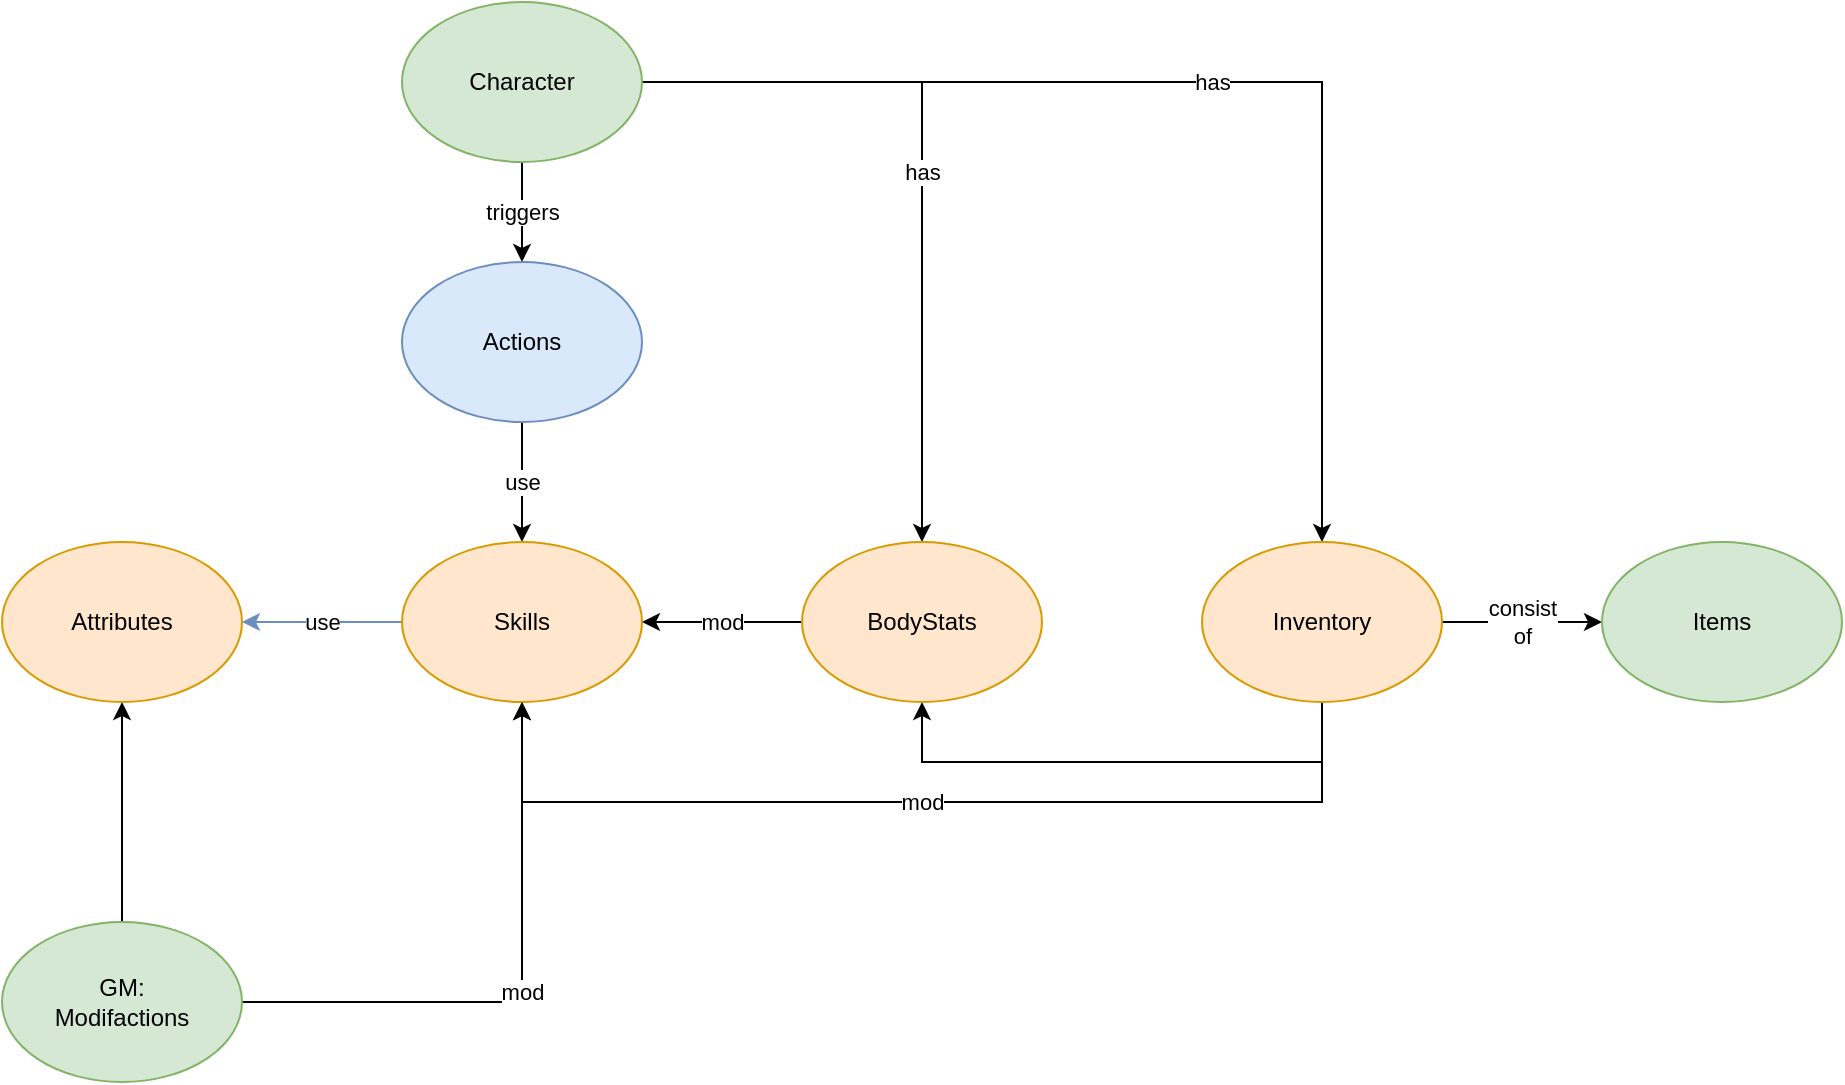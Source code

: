 <mxfile version="12.6.5" type="device" pages="6"><diagram name="Influences" id="42789a77-a242-8287-6e28-9cd8cfd52e62"><mxGraphModel dx="2186" dy="966" grid="1" gridSize="10" guides="1" tooltips="1" connect="1" arrows="1" fold="1" page="1" pageScale="1" pageWidth="1100" pageHeight="850" background="#ffffff" math="0" shadow="0"><root><mxCell id="0"/><mxCell id="1" parent="0"/><mxCell id="RaMI-bh-7gVlTRKWch1a-24" value="triggers" style="edgeStyle=orthogonalEdgeStyle;rounded=0;orthogonalLoop=1;jettySize=auto;html=1;" parent="1" source="RaMI-bh-7gVlTRKWch1a-2" target="RaMI-bh-7gVlTRKWch1a-23" edge="1"><mxGeometry relative="1" as="geometry"/></mxCell><mxCell id="RaMI-bh-7gVlTRKWch1a-29" value="has" style="edgeStyle=orthogonalEdgeStyle;rounded=0;orthogonalLoop=1;jettySize=auto;html=1;" parent="1" source="RaMI-bh-7gVlTRKWch1a-2" target="RaMI-bh-7gVlTRKWch1a-28" edge="1"><mxGeometry relative="1" as="geometry"/></mxCell><mxCell id="RaMI-bh-7gVlTRKWch1a-32" value="has" style="edgeStyle=orthogonalEdgeStyle;rounded=0;orthogonalLoop=1;jettySize=auto;html=1;" parent="1" source="RaMI-bh-7gVlTRKWch1a-2" target="RaMI-bh-7gVlTRKWch1a-31" edge="1"><mxGeometry relative="1" as="geometry"/></mxCell><mxCell id="RaMI-bh-7gVlTRKWch1a-2" value="Character" style="ellipse;whiteSpace=wrap;html=1;fillColor=#d5e8d4;strokeColor=#82b366;" parent="1" vertex="1"><mxGeometry x="120" y="130" width="120" height="80" as="geometry"/></mxCell><mxCell id="RaMI-bh-7gVlTRKWch1a-43" value="mod" style="edgeStyle=orthogonalEdgeStyle;rounded=0;orthogonalLoop=1;jettySize=auto;html=1;exitX=0.5;exitY=1;exitDx=0;exitDy=0;entryX=0.5;entryY=1;entryDx=0;entryDy=0;" parent="1" source="RaMI-bh-7gVlTRKWch1a-31" target="RaMI-bh-7gVlTRKWch1a-9" edge="1"><mxGeometry relative="1" as="geometry"><Array as="points"><mxPoint x="580" y="530"/><mxPoint x="180" y="530"/></Array></mxGeometry></mxCell><mxCell id="RaMI-bh-7gVlTRKWch1a-44" value="consist&lt;br&gt;of" style="edgeStyle=orthogonalEdgeStyle;rounded=0;orthogonalLoop=1;jettySize=auto;html=1;exitX=1;exitY=0.5;exitDx=0;exitDy=0;" parent="1" source="RaMI-bh-7gVlTRKWch1a-31" target="RaMI-bh-7gVlTRKWch1a-36" edge="1"><mxGeometry relative="1" as="geometry"/></mxCell><mxCell id="Ds-30ijF_KUvCAh52dLW-1" style="edgeStyle=orthogonalEdgeStyle;rounded=0;orthogonalLoop=1;jettySize=auto;html=1;exitX=0.5;exitY=1;exitDx=0;exitDy=0;entryX=0.5;entryY=1;entryDx=0;entryDy=0;" parent="1" source="RaMI-bh-7gVlTRKWch1a-31" target="RaMI-bh-7gVlTRKWch1a-28" edge="1"><mxGeometry relative="1" as="geometry"><Array as="points"><mxPoint x="580" y="510"/><mxPoint x="380" y="510"/></Array></mxGeometry></mxCell><mxCell id="RaMI-bh-7gVlTRKWch1a-31" value="Inventory" style="ellipse;whiteSpace=wrap;html=1;fillColor=#ffe6cc;strokeColor=#d79b00;" parent="1" vertex="1"><mxGeometry x="520" y="400" width="120" height="80" as="geometry"/></mxCell><mxCell id="RaMI-bh-7gVlTRKWch1a-36" value="Items" style="ellipse;whiteSpace=wrap;html=1;fillColor=#d5e8d4;strokeColor=#82b366;" parent="1" vertex="1"><mxGeometry x="720" y="400" width="120" height="80" as="geometry"/></mxCell><mxCell id="RaMI-bh-7gVlTRKWch1a-30" value="mod" style="edgeStyle=orthogonalEdgeStyle;rounded=0;orthogonalLoop=1;jettySize=auto;html=1;" parent="1" source="RaMI-bh-7gVlTRKWch1a-28" target="RaMI-bh-7gVlTRKWch1a-9" edge="1"><mxGeometry relative="1" as="geometry"/></mxCell><mxCell id="RaMI-bh-7gVlTRKWch1a-28" value="BodyStats" style="ellipse;whiteSpace=wrap;html=1;fillColor=#ffe6cc;strokeColor=#d79b00;" parent="1" vertex="1"><mxGeometry x="320" y="400" width="120" height="80" as="geometry"/></mxCell><mxCell id="RaMI-bh-7gVlTRKWch1a-25" value="use" style="edgeStyle=orthogonalEdgeStyle;rounded=0;orthogonalLoop=1;jettySize=auto;html=1;" parent="1" source="RaMI-bh-7gVlTRKWch1a-23" target="RaMI-bh-7gVlTRKWch1a-9" edge="1"><mxGeometry relative="1" as="geometry"/></mxCell><mxCell id="RaMI-bh-7gVlTRKWch1a-23" value="Actions" style="ellipse;whiteSpace=wrap;html=1;fillColor=#dae8fc;strokeColor=#6c8ebf;" parent="1" vertex="1"><mxGeometry x="120" y="260" width="120" height="80" as="geometry"/></mxCell><mxCell id="RaMI-bh-7gVlTRKWch1a-11" value="use" style="edgeStyle=orthogonalEdgeStyle;rounded=0;orthogonalLoop=1;jettySize=auto;html=1;fillColor=#dae8fc;strokeColor=#6c8ebf;" parent="1" source="RaMI-bh-7gVlTRKWch1a-9" target="RaMI-bh-7gVlTRKWch1a-7" edge="1"><mxGeometry relative="1" as="geometry"/></mxCell><mxCell id="RaMI-bh-7gVlTRKWch1a-9" value="Skills" style="ellipse;whiteSpace=wrap;html=1;fillColor=#ffe6cc;strokeColor=#d79b00;" parent="1" vertex="1"><mxGeometry x="120" y="400" width="120" height="80" as="geometry"/></mxCell><mxCell id="RaMI-bh-7gVlTRKWch1a-27" value="mod" style="edgeStyle=orthogonalEdgeStyle;rounded=0;orthogonalLoop=1;jettySize=auto;html=1;" parent="1" source="RaMI-bh-7gVlTRKWch1a-19" target="RaMI-bh-7gVlTRKWch1a-9" edge="1"><mxGeometry relative="1" as="geometry"><mxPoint x="180" y="480" as="targetPoint"/></mxGeometry></mxCell><mxCell id="RaMI-bh-7gVlTRKWch1a-48" style="edgeStyle=orthogonalEdgeStyle;rounded=0;orthogonalLoop=1;jettySize=auto;html=1;exitX=0.5;exitY=0;exitDx=0;exitDy=0;" parent="1" source="RaMI-bh-7gVlTRKWch1a-19" target="RaMI-bh-7gVlTRKWch1a-7" edge="1"><mxGeometry relative="1" as="geometry"/></mxCell><mxCell id="RaMI-bh-7gVlTRKWch1a-19" value="GM:&lt;br&gt;Modifactions" style="ellipse;whiteSpace=wrap;html=1;fillColor=#d5e8d4;strokeColor=#82b366;" parent="1" vertex="1"><mxGeometry x="-80" y="590" width="120" height="80" as="geometry"/></mxCell><mxCell id="RaMI-bh-7gVlTRKWch1a-7" value="Attributes" style="ellipse;whiteSpace=wrap;html=1;fillColor=#ffe6cc;strokeColor=#d79b00;" parent="1" vertex="1"><mxGeometry x="-80" y="400" width="120" height="80" as="geometry"/></mxCell></root></mxGraphModel></diagram><diagram id="h_i5ZTfR2q7Eb0azZhEM" name="Influences"><mxGraphModel dx="2062" dy="1182" grid="1" gridSize="10" guides="1" tooltips="1" connect="1" arrows="1" fold="1" page="1" pageScale="1" pageWidth="850" pageHeight="1100" math="0" shadow="0"><root><mxCell id="J-D9tDAkOrHIU9qsTX7P-0"/><mxCell id="J-D9tDAkOrHIU9qsTX7P-1" parent="J-D9tDAkOrHIU9qsTX7P-0"/><mxCell id="J-D9tDAkOrHIU9qsTX7P-5" value="Stats" style="ellipse;whiteSpace=wrap;html=1;fillColor=#dae8fc;strokeColor=#6c8ebf;" parent="J-D9tDAkOrHIU9qsTX7P-1" vertex="1"><mxGeometry x="330" y="420" width="120" height="80" as="geometry"/></mxCell><mxCell id="J-D9tDAkOrHIU9qsTX7P-24" style="edgeStyle=orthogonalEdgeStyle;rounded=0;orthogonalLoop=1;jettySize=auto;html=1;exitX=0;exitY=0.5;exitDx=0;exitDy=0;" parent="J-D9tDAkOrHIU9qsTX7P-1" source="J-D9tDAkOrHIU9qsTX7P-22" target="J-D9tDAkOrHIU9qsTX7P-5" edge="1"><mxGeometry relative="1" as="geometry"/></mxCell><mxCell id="J-D9tDAkOrHIU9qsTX7P-22" value="Environment" style="ellipse;whiteSpace=wrap;html=1;fillColor=#d5e8d4;strokeColor=#82b366;" parent="J-D9tDAkOrHIU9qsTX7P-1" vertex="1"><mxGeometry x="530" y="420" width="120" height="80" as="geometry"/></mxCell><mxCell id="famYjRALqQIuoyUxhVC4-1" style="edgeStyle=orthogonalEdgeStyle;rounded=0;orthogonalLoop=1;jettySize=auto;html=1;exitX=0.5;exitY=1;exitDx=0;exitDy=0;" parent="J-D9tDAkOrHIU9qsTX7P-1" source="famYjRALqQIuoyUxhVC4-0" target="J-D9tDAkOrHIU9qsTX7P-5" edge="1"><mxGeometry relative="1" as="geometry"/></mxCell><mxCell id="famYjRALqQIuoyUxhVC4-0" value="BodyModifications&lt;br&gt;(phy/psy)" style="ellipse;whiteSpace=wrap;html=1;fillColor=#d5e8d4;strokeColor=#82b366;" parent="J-D9tDAkOrHIU9qsTX7P-1" vertex="1"><mxGeometry x="330" y="240" width="120" height="80" as="geometry"/></mxCell><mxCell id="famYjRALqQIuoyUxhVC4-3" style="edgeStyle=orthogonalEdgeStyle;rounded=0;orthogonalLoop=1;jettySize=auto;html=1;exitX=1;exitY=0.5;exitDx=0;exitDy=0;" parent="J-D9tDAkOrHIU9qsTX7P-1" source="famYjRALqQIuoyUxhVC4-2" target="J-D9tDAkOrHIU9qsTX7P-5" edge="1"><mxGeometry relative="1" as="geometry"/></mxCell><mxCell id="famYjRALqQIuoyUxhVC4-2" value="Support&lt;br&gt;Other player" style="ellipse;whiteSpace=wrap;html=1;fillColor=#d5e8d4;strokeColor=#82b366;" parent="J-D9tDAkOrHIU9qsTX7P-1" vertex="1"><mxGeometry x="130" y="420" width="120" height="80" as="geometry"/></mxCell><mxCell id="ysv3SJt6TLbwKzQ6o9ci-1" value="" style="edgeStyle=orthogonalEdgeStyle;rounded=0;orthogonalLoop=1;jettySize=auto;html=1;" parent="J-D9tDAkOrHIU9qsTX7P-1" source="famYjRALqQIuoyUxhVC4-4" target="J-D9tDAkOrHIU9qsTX7P-5" edge="1"><mxGeometry relative="1" as="geometry"><mxPoint x="390" y="520" as="targetPoint"/></mxGeometry></mxCell><mxCell id="famYjRALqQIuoyUxhVC4-4" value="Item&lt;br&gt;Modifications" style="ellipse;whiteSpace=wrap;html=1;fillColor=#d5e8d4;strokeColor=#82b366;" parent="J-D9tDAkOrHIU9qsTX7P-1" vertex="1"><mxGeometry x="330" y="600" width="120" height="80" as="geometry"/></mxCell></root></mxGraphModel></diagram><diagram id="zTHMrN8kYEJa1LmNwnxS" name="CharacterClass"><mxGraphModel dx="1086" dy="966" grid="1" gridSize="10" guides="1" tooltips="1" connect="1" arrows="1" fold="1" page="1" pageScale="1" pageWidth="850" pageHeight="1100" math="0" shadow="0"><root><mxCell id="1ym-WAz1CJAFcSxBv-4O-0"/><mxCell id="1ym-WAz1CJAFcSxBv-4O-1" parent="1ym-WAz1CJAFcSxBv-4O-0"/><mxCell id="1ym-WAz1CJAFcSxBv-4O-2" value="Charakter" style="rounded=0;whiteSpace=wrap;html=1;verticalAlign=top;" parent="1ym-WAz1CJAFcSxBv-4O-1" vertex="1"><mxGeometry x="100" y="230" width="530" height="490" as="geometry"/></mxCell><mxCell id="eT9r3idwzl3_F8hmrau1-2" style="edgeStyle=orthogonalEdgeStyle;rounded=0;orthogonalLoop=1;jettySize=auto;html=1;exitX=0.5;exitY=0;exitDx=0;exitDy=0;endArrow=none;endFill=0;" parent="1ym-WAz1CJAFcSxBv-4O-1" source="1ym-WAz1CJAFcSxBv-4O-3" target="1ym-WAz1CJAFcSxBv-4O-4" edge="1"><mxGeometry relative="1" as="geometry"/></mxCell><mxCell id="1ym-WAz1CJAFcSxBv-4O-3" value="Attribute" style="rounded=0;whiteSpace=wrap;html=1;" parent="1ym-WAz1CJAFcSxBv-4O-1" vertex="1"><mxGeometry x="305" y="600" width="120" height="60" as="geometry"/></mxCell><mxCell id="1ym-WAz1CJAFcSxBv-4O-4" value="Skills" style="rounded=0;whiteSpace=wrap;html=1;" parent="1ym-WAz1CJAFcSxBv-4O-1" vertex="1"><mxGeometry x="305" y="495" width="120" height="60" as="geometry"/></mxCell><mxCell id="1ym-WAz1CJAFcSxBv-4O-12" style="edgeStyle=orthogonalEdgeStyle;rounded=0;orthogonalLoop=1;jettySize=auto;html=1;exitX=0.5;exitY=1;exitDx=0;exitDy=0;endArrow=none;endFill=0;" parent="1ym-WAz1CJAFcSxBv-4O-1" source="1ym-WAz1CJAFcSxBv-4O-10" target="1ym-WAz1CJAFcSxBv-4O-4" edge="1"><mxGeometry relative="1" as="geometry"/></mxCell><mxCell id="1ym-WAz1CJAFcSxBv-4O-10" value="Body Stats" style="rounded=0;whiteSpace=wrap;html=1;" parent="1ym-WAz1CJAFcSxBv-4O-1" vertex="1"><mxGeometry x="305" y="395" width="120" height="60" as="geometry"/></mxCell><mxCell id="1ym-WAz1CJAFcSxBv-4O-16" style="edgeStyle=orthogonalEdgeStyle;rounded=0;orthogonalLoop=1;jettySize=auto;html=1;exitX=0;exitY=0.5;exitDx=0;exitDy=0;startArrow=none;startFill=0;endArrow=none;endFill=0;" parent="1ym-WAz1CJAFcSxBv-4O-1" source="1ym-WAz1CJAFcSxBv-4O-6" target="1ym-WAz1CJAFcSxBv-4O-4" edge="1"><mxGeometry relative="1" as="geometry"/></mxCell><mxCell id="1ym-WAz1CJAFcSxBv-4O-19" style="edgeStyle=orthogonalEdgeStyle;rounded=0;orthogonalLoop=1;jettySize=auto;html=1;exitX=0.5;exitY=1;exitDx=0;exitDy=0;startArrow=none;startFill=0;endArrow=none;endFill=0;" parent="1ym-WAz1CJAFcSxBv-4O-1" source="1ym-WAz1CJAFcSxBv-4O-6" target="1ym-WAz1CJAFcSxBv-4O-9" edge="1"><mxGeometry relative="1" as="geometry"/></mxCell><mxCell id="1ym-WAz1CJAFcSxBv-4O-20" style="edgeStyle=orthogonalEdgeStyle;rounded=0;orthogonalLoop=1;jettySize=auto;html=1;exitX=0.5;exitY=0;exitDx=0;exitDy=0;startArrow=none;startFill=0;endArrow=none;endFill=0;" parent="1ym-WAz1CJAFcSxBv-4O-1" source="1ym-WAz1CJAFcSxBv-4O-6" target="1ym-WAz1CJAFcSxBv-4O-7" edge="1"><mxGeometry relative="1" as="geometry"/></mxCell><mxCell id="1ym-WAz1CJAFcSxBv-4O-6" value="Equiped Items" style="rounded=0;whiteSpace=wrap;html=1;" parent="1ym-WAz1CJAFcSxBv-4O-1" vertex="1"><mxGeometry x="470" y="495" width="120" height="60" as="geometry"/></mxCell><mxCell id="1ym-WAz1CJAFcSxBv-4O-7" value="Spaceship Items" style="rounded=0;whiteSpace=wrap;html=1;" parent="1ym-WAz1CJAFcSxBv-4O-1" vertex="1"><mxGeometry x="470" y="395" width="120" height="60" as="geometry"/></mxCell><mxCell id="1ym-WAz1CJAFcSxBv-4O-9" value="Backpack Items" style="rounded=0;whiteSpace=wrap;html=1;" parent="1ym-WAz1CJAFcSxBv-4O-1" vertex="1"><mxGeometry x="470" y="600" width="120" height="60" as="geometry"/></mxCell><mxCell id="1ym-WAz1CJAFcSxBv-4O-17" value="Environment" style="rounded=0;whiteSpace=wrap;html=1;" parent="1ym-WAz1CJAFcSxBv-4O-1" vertex="1"><mxGeometry x="140" y="495" width="120" height="60" as="geometry"/></mxCell><mxCell id="3VgycxVwksdlQaE3gurs-0" style="edgeStyle=orthogonalEdgeStyle;rounded=0;orthogonalLoop=1;jettySize=auto;html=1;exitX=1;exitY=0.5;exitDx=0;exitDy=0;startArrow=none;startFill=0;endArrow=none;endFill=0;" parent="1ym-WAz1CJAFcSxBv-4O-1" edge="1"><mxGeometry relative="1" as="geometry"><mxPoint x="260" y="524.71" as="sourcePoint"/><mxPoint x="305" y="524.71" as="targetPoint"/></mxGeometry></mxCell></root></mxGraphModel></diagram><diagram id="uy53rlOK7CUOviI_r2i9" name="Page-5"><mxGraphModel dx="1086" dy="966" grid="1" gridSize="10" guides="1" tooltips="1" connect="1" arrows="1" fold="1" page="1" pageScale="1" pageWidth="850" pageHeight="1100" math="0" shadow="0"><root><mxCell id="npDKv7ljO5i7NUHjgIQc-0"/><mxCell id="npDKv7ljO5i7NUHjgIQc-1" parent="npDKv7ljO5i7NUHjgIQc-0"/><mxCell id="GV3pwR_fQG9bX6GHyojW-14" value="Attribute" style="rounded=0;whiteSpace=wrap;html=1;" parent="npDKv7ljO5i7NUHjgIQc-1" vertex="1"><mxGeometry x="480" y="620" width="120" height="60" as="geometry"/></mxCell><mxCell id="GV3pwR_fQG9bX6GHyojW-15" value="Skills" style="rounded=0;whiteSpace=wrap;html=1;" parent="npDKv7ljO5i7NUHjgIQc-1" vertex="1"><mxGeometry x="315" y="505" width="120" height="60" as="geometry"/></mxCell><mxCell id="GV3pwR_fQG9bX6GHyojW-17" value="Body Stats" style="rounded=0;whiteSpace=wrap;html=1;" parent="npDKv7ljO5i7NUHjgIQc-1" vertex="1"><mxGeometry x="480" y="400" width="120" height="60" as="geometry"/></mxCell><mxCell id="GV3pwR_fQG9bX6GHyojW-26" style="edgeStyle=orthogonalEdgeStyle;rounded=0;orthogonalLoop=1;jettySize=auto;html=1;exitX=0.5;exitY=1;exitDx=0;exitDy=0;" parent="npDKv7ljO5i7NUHjgIQc-1" source="GV3pwR_fQG9bX6GHyojW-21" target="GV3pwR_fQG9bX6GHyojW-14" edge="1"><mxGeometry relative="1" as="geometry"/></mxCell><mxCell id="GV3pwR_fQG9bX6GHyojW-27" style="edgeStyle=orthogonalEdgeStyle;rounded=0;orthogonalLoop=1;jettySize=auto;html=1;exitX=0;exitY=0.5;exitDx=0;exitDy=0;" parent="npDKv7ljO5i7NUHjgIQc-1" source="GV3pwR_fQG9bX6GHyojW-21" target="GV3pwR_fQG9bX6GHyojW-15" edge="1"><mxGeometry relative="1" as="geometry"/></mxCell><mxCell id="GV3pwR_fQG9bX6GHyojW-28" style="edgeStyle=orthogonalEdgeStyle;rounded=0;orthogonalLoop=1;jettySize=auto;html=1;exitX=0.5;exitY=0;exitDx=0;exitDy=0;" parent="npDKv7ljO5i7NUHjgIQc-1" source="GV3pwR_fQG9bX6GHyojW-21" target="GV3pwR_fQG9bX6GHyojW-17" edge="1"><mxGeometry relative="1" as="geometry"/></mxCell><mxCell id="GV3pwR_fQG9bX6GHyojW-30" value="" style="edgeStyle=orthogonalEdgeStyle;rounded=0;orthogonalLoop=1;jettySize=auto;html=1;" parent="npDKv7ljO5i7NUHjgIQc-1" source="GV3pwR_fQG9bX6GHyojW-21" target="GV3pwR_fQG9bX6GHyojW-29" edge="1"><mxGeometry relative="1" as="geometry"/></mxCell><mxCell id="GV3pwR_fQG9bX6GHyojW-21" value="itemFeature&lt;br&gt;" style="rounded=0;whiteSpace=wrap;html=1;" parent="npDKv7ljO5i7NUHjgIQc-1" vertex="1"><mxGeometry x="480" y="505" width="120" height="60" as="geometry"/></mxCell><mxCell id="GV3pwR_fQG9bX6GHyojW-29" value="item" style="rounded=0;whiteSpace=wrap;html=1;" parent="npDKv7ljO5i7NUHjgIQc-1" vertex="1"><mxGeometry x="650" y="505" width="120" height="60" as="geometry"/></mxCell></root></mxGraphModel></diagram><diagram id="qeUBfzmU7X0bOikz98zn" name="Rollings"><mxGraphModel dx="1718" dy="985" grid="1" gridSize="10" guides="1" tooltips="1" connect="1" arrows="1" fold="1" page="1" pageScale="1" pageWidth="850" pageHeight="1100" math="0" shadow="0"><root><mxCell id="XI8VHQDDc9OqplxHBCee-0"/><mxCell id="XI8VHQDDc9OqplxHBCee-1" parent="XI8VHQDDc9OqplxHBCee-0"/><mxCell id="nRuvq5rKkAFH5G6WL_VA-1" value="" style="edgeStyle=orthogonalEdgeStyle;rounded=0;orthogonalLoop=1;jettySize=auto;html=1;" parent="XI8VHQDDc9OqplxHBCee-1" source="XI8VHQDDc9OqplxHBCee-10" target="nRuvq5rKkAFH5G6WL_VA-0" edge="1"><mxGeometry relative="1" as="geometry"/></mxCell><mxCell id="XI8VHQDDc9OqplxHBCee-10" value="Skill-Test" style="rounded=0;whiteSpace=wrap;html=1;" parent="XI8VHQDDc9OqplxHBCee-1" vertex="1"><mxGeometry x="200" y="240" width="120" height="60" as="geometry"/></mxCell><mxCell id="nRuvq5rKkAFH5G6WL_VA-3" value="" style="edgeStyle=orthogonalEdgeStyle;rounded=0;orthogonalLoop=1;jettySize=auto;html=1;" parent="XI8VHQDDc9OqplxHBCee-1" source="nRuvq5rKkAFH5G6WL_VA-0" target="nRuvq5rKkAFH5G6WL_VA-2" edge="1"><mxGeometry relative="1" as="geometry"/></mxCell><mxCell id="nRuvq5rKkAFH5G6WL_VA-0" value="+ Skill&lt;br&gt;Dice Value" style="rounded=0;whiteSpace=wrap;html=1;" parent="XI8VHQDDc9OqplxHBCee-1" vertex="1"><mxGeometry x="400" y="240" width="120" height="60" as="geometry"/></mxCell><mxCell id="go4t0AraVDIUprA60_-n-1" value="" style="edgeStyle=orthogonalEdgeStyle;rounded=0;orthogonalLoop=1;jettySize=auto;html=1;" parent="XI8VHQDDc9OqplxHBCee-1" source="nRuvq5rKkAFH5G6WL_VA-2" target="go4t0AraVDIUprA60_-n-0" edge="1"><mxGeometry relative="1" as="geometry"/></mxCell><mxCell id="nRuvq5rKkAFH5G6WL_VA-2" value="+ Attribute&lt;br&gt;(Base)&amp;nbsp;Dice Value" style="rounded=0;whiteSpace=wrap;html=1;" parent="XI8VHQDDc9OqplxHBCee-1" vertex="1"><mxGeometry x="600" y="240" width="120" height="60" as="geometry"/></mxCell><mxCell id="m5SofXtzgFeXgRAr6ytc-13" value="" style="edgeStyle=orthogonalEdgeStyle;rounded=0;orthogonalLoop=1;jettySize=auto;html=1;" edge="1" parent="XI8VHQDDc9OqplxHBCee-1" source="go4t0AraVDIUprA60_-n-0" target="m5SofXtzgFeXgRAr6ytc-12"><mxGeometry relative="1" as="geometry"/></mxCell><mxCell id="go4t0AraVDIUprA60_-n-0" value="+ Item Feature&lt;br&gt;Modifier" style="rounded=0;whiteSpace=wrap;html=1;" parent="XI8VHQDDc9OqplxHBCee-1" vertex="1"><mxGeometry x="800" y="240" width="120" height="60" as="geometry"/></mxCell><mxCell id="m5SofXtzgFeXgRAr6ytc-18" value="" style="edgeStyle=orthogonalEdgeStyle;rounded=0;orthogonalLoop=1;jettySize=auto;html=1;" edge="1" parent="XI8VHQDDc9OqplxHBCee-1" source="m5SofXtzgFeXgRAr6ytc-12"><mxGeometry relative="1" as="geometry"><mxPoint x="1200" y="270" as="targetPoint"/></mxGeometry></mxCell><mxCell id="m5SofXtzgFeXgRAr6ytc-12" value="+ Talent&amp;nbsp;&lt;br&gt;Modifier" style="rounded=0;whiteSpace=wrap;html=1;" vertex="1" parent="XI8VHQDDc9OqplxHBCee-1"><mxGeometry x="1000" y="240" width="120" height="60" as="geometry"/></mxCell><mxCell id="XI8VHQDDc9OqplxHBCee-11" value="Attribute-Test" style="rounded=0;whiteSpace=wrap;html=1;" parent="XI8VHQDDc9OqplxHBCee-1" vertex="1"><mxGeometry x="200" y="360" width="120" height="60" as="geometry"/></mxCell><mxCell id="XI8VHQDDc9OqplxHBCee-13" value="Weapon-Use" style="rounded=0;whiteSpace=wrap;html=1;" parent="XI8VHQDDc9OqplxHBCee-1" vertex="1"><mxGeometry x="200" y="480" width="120" height="60" as="geometry"/></mxCell><mxCell id="SPXlj40HCuuPu74IVzsL-13" value="" style="edgeStyle=orthogonalEdgeStyle;rounded=0;orthogonalLoop=1;jettySize=auto;html=1;" parent="XI8VHQDDc9OqplxHBCee-1" source="XI8VHQDDc9OqplxHBCee-11" target="SPXlj40HCuuPu74IVzsL-16" edge="1"><mxGeometry relative="1" as="geometry"><mxPoint x="520.0" y="390" as="sourcePoint"/></mxGeometry></mxCell><mxCell id="SPXlj40HCuuPu74IVzsL-15" value="" style="edgeStyle=orthogonalEdgeStyle;rounded=0;orthogonalLoop=1;jettySize=auto;html=1;" parent="XI8VHQDDc9OqplxHBCee-1" source="SPXlj40HCuuPu74IVzsL-16" target="SPXlj40HCuuPu74IVzsL-18" edge="1"><mxGeometry relative="1" as="geometry"/></mxCell><mxCell id="SPXlj40HCuuPu74IVzsL-16" value="+ Attribute&lt;br&gt;(Base)&amp;nbsp;Dice Value" style="rounded=0;whiteSpace=wrap;html=1;" parent="XI8VHQDDc9OqplxHBCee-1" vertex="1"><mxGeometry x="600" y="360" width="120" height="60" as="geometry"/></mxCell><mxCell id="SPXlj40HCuuPu74IVzsL-17" value="" style="edgeStyle=orthogonalEdgeStyle;rounded=0;orthogonalLoop=1;jettySize=auto;html=1;" parent="XI8VHQDDc9OqplxHBCee-1" source="SPXlj40HCuuPu74IVzsL-18" edge="1"><mxGeometry relative="1" as="geometry"><mxPoint x="1000" y="390" as="targetPoint"/></mxGeometry></mxCell><mxCell id="SPXlj40HCuuPu74IVzsL-18" value="+ Item Feature&lt;br&gt;Modifier" style="rounded=0;whiteSpace=wrap;html=1;" parent="XI8VHQDDc9OqplxHBCee-1" vertex="1"><mxGeometry x="800" y="360" width="120" height="60" as="geometry"/></mxCell><mxCell id="SPXlj40HCuuPu74IVzsL-32" value="" style="edgeStyle=orthogonalEdgeStyle;rounded=0;orthogonalLoop=1;jettySize=auto;html=1;" parent="XI8VHQDDc9OqplxHBCee-1" target="SPXlj40HCuuPu74IVzsL-34" edge="1"><mxGeometry relative="1" as="geometry"><mxPoint x="320" y="510" as="sourcePoint"/></mxGeometry></mxCell><mxCell id="SPXlj40HCuuPu74IVzsL-33" value="" style="edgeStyle=orthogonalEdgeStyle;rounded=0;orthogonalLoop=1;jettySize=auto;html=1;" parent="XI8VHQDDc9OqplxHBCee-1" source="SPXlj40HCuuPu74IVzsL-34" target="SPXlj40HCuuPu74IVzsL-36" edge="1"><mxGeometry relative="1" as="geometry"/></mxCell><mxCell id="SPXlj40HCuuPu74IVzsL-34" value="+ Skill&lt;br&gt;Dice Value" style="rounded=0;whiteSpace=wrap;html=1;" parent="XI8VHQDDc9OqplxHBCee-1" vertex="1"><mxGeometry x="400" y="480" width="120" height="60" as="geometry"/></mxCell><mxCell id="SPXlj40HCuuPu74IVzsL-35" value="" style="edgeStyle=orthogonalEdgeStyle;rounded=0;orthogonalLoop=1;jettySize=auto;html=1;" parent="XI8VHQDDc9OqplxHBCee-1" source="SPXlj40HCuuPu74IVzsL-36" target="SPXlj40HCuuPu74IVzsL-38" edge="1"><mxGeometry relative="1" as="geometry"/></mxCell><mxCell id="SPXlj40HCuuPu74IVzsL-36" value="+ Attribute&lt;br&gt;(Base)&amp;nbsp;Dice Value" style="rounded=0;whiteSpace=wrap;html=1;" parent="XI8VHQDDc9OqplxHBCee-1" vertex="1"><mxGeometry x="600" y="480" width="120" height="60" as="geometry"/></mxCell><mxCell id="SPXlj40HCuuPu74IVzsL-37" value="" style="edgeStyle=orthogonalEdgeStyle;rounded=0;orthogonalLoop=1;jettySize=auto;html=1;" parent="XI8VHQDDc9OqplxHBCee-1" source="SPXlj40HCuuPu74IVzsL-38" edge="1"><mxGeometry relative="1" as="geometry"><mxPoint x="1000" y="510" as="targetPoint"/></mxGeometry></mxCell><mxCell id="SPXlj40HCuuPu74IVzsL-38" value="+ Item Feature&lt;br&gt;Modifier" style="rounded=0;whiteSpace=wrap;html=1;" parent="XI8VHQDDc9OqplxHBCee-1" vertex="1"><mxGeometry x="800" y="480" width="120" height="60" as="geometry"/></mxCell><mxCell id="SPXlj40HCuuPu74IVzsL-52" value="Item-Use" style="rounded=0;whiteSpace=wrap;html=1;" parent="XI8VHQDDc9OqplxHBCee-1" vertex="1"><mxGeometry x="200" y="600" width="120" height="60" as="geometry"/></mxCell><mxCell id="SPXlj40HCuuPu74IVzsL-53" value="" style="edgeStyle=orthogonalEdgeStyle;rounded=0;orthogonalLoop=1;jettySize=auto;html=1;" parent="XI8VHQDDc9OqplxHBCee-1" target="SPXlj40HCuuPu74IVzsL-55" edge="1"><mxGeometry relative="1" as="geometry"><mxPoint x="320.0" y="630" as="sourcePoint"/></mxGeometry></mxCell><mxCell id="SPXlj40HCuuPu74IVzsL-54" value="" style="edgeStyle=orthogonalEdgeStyle;rounded=0;orthogonalLoop=1;jettySize=auto;html=1;" parent="XI8VHQDDc9OqplxHBCee-1" source="SPXlj40HCuuPu74IVzsL-55" target="SPXlj40HCuuPu74IVzsL-57" edge="1"><mxGeometry relative="1" as="geometry"/></mxCell><mxCell id="SPXlj40HCuuPu74IVzsL-55" value="+ Skill&lt;br&gt;Dice Value" style="rounded=0;whiteSpace=wrap;html=1;" parent="XI8VHQDDc9OqplxHBCee-1" vertex="1"><mxGeometry x="400" y="600" width="120" height="60" as="geometry"/></mxCell><mxCell id="SPXlj40HCuuPu74IVzsL-56" value="" style="edgeStyle=orthogonalEdgeStyle;rounded=0;orthogonalLoop=1;jettySize=auto;html=1;" parent="XI8VHQDDc9OqplxHBCee-1" source="SPXlj40HCuuPu74IVzsL-57" target="SPXlj40HCuuPu74IVzsL-59" edge="1"><mxGeometry relative="1" as="geometry"/></mxCell><mxCell id="SPXlj40HCuuPu74IVzsL-57" value="+ Attribute&lt;br&gt;(Base)&amp;nbsp;Dice Value" style="rounded=0;whiteSpace=wrap;html=1;" parent="XI8VHQDDc9OqplxHBCee-1" vertex="1"><mxGeometry x="600" y="600" width="120" height="60" as="geometry"/></mxCell><mxCell id="SPXlj40HCuuPu74IVzsL-58" value="" style="edgeStyle=orthogonalEdgeStyle;rounded=0;orthogonalLoop=1;jettySize=auto;html=1;" parent="XI8VHQDDc9OqplxHBCee-1" source="SPXlj40HCuuPu74IVzsL-59" edge="1"><mxGeometry relative="1" as="geometry"><mxPoint x="1000" y="630" as="targetPoint"/></mxGeometry></mxCell><mxCell id="SPXlj40HCuuPu74IVzsL-59" value="+ Item Feature&lt;br&gt;Modifier" style="rounded=0;whiteSpace=wrap;html=1;" parent="XI8VHQDDc9OqplxHBCee-1" vertex="1"><mxGeometry x="800" y="600" width="120" height="60" as="geometry"/></mxCell><mxCell id="m5SofXtzgFeXgRAr6ytc-0" value="" style="edgeStyle=orthogonalEdgeStyle;rounded=0;orthogonalLoop=1;jettySize=auto;html=1;" edge="1" parent="XI8VHQDDc9OqplxHBCee-1" source="m5SofXtzgFeXgRAr6ytc-1" target="m5SofXtzgFeXgRAr6ytc-2"><mxGeometry relative="1" as="geometry"/></mxCell><mxCell id="m5SofXtzgFeXgRAr6ytc-1" value="+ Environment&lt;br&gt;Modifier" style="rounded=0;whiteSpace=wrap;html=1;" vertex="1" parent="XI8VHQDDc9OqplxHBCee-1"><mxGeometry x="1200" y="240" width="120" height="60" as="geometry"/></mxCell><mxCell id="m5SofXtzgFeXgRAr6ytc-2" value="DiceResult&lt;br&gt;to Roll" style="rounded=0;whiteSpace=wrap;html=1;fillColor=#d5e8d4;strokeColor=#82b366;" vertex="1" parent="XI8VHQDDc9OqplxHBCee-1"><mxGeometry x="1400" y="240" width="120" height="60" as="geometry"/></mxCell><mxCell id="m5SofXtzgFeXgRAr6ytc-3" value="" style="edgeStyle=orthogonalEdgeStyle;rounded=0;orthogonalLoop=1;jettySize=auto;html=1;" edge="1" parent="XI8VHQDDc9OqplxHBCee-1" source="m5SofXtzgFeXgRAr6ytc-4" target="m5SofXtzgFeXgRAr6ytc-5"><mxGeometry relative="1" as="geometry"/></mxCell><mxCell id="m5SofXtzgFeXgRAr6ytc-4" value="+ Environment&lt;br&gt;Modifier" style="rounded=0;whiteSpace=wrap;html=1;" vertex="1" parent="XI8VHQDDc9OqplxHBCee-1"><mxGeometry x="1200" y="360" width="120" height="60" as="geometry"/></mxCell><mxCell id="m5SofXtzgFeXgRAr6ytc-5" value="DiceResult&lt;br&gt;to Roll" style="rounded=0;whiteSpace=wrap;html=1;fillColor=#d5e8d4;strokeColor=#82b366;" vertex="1" parent="XI8VHQDDc9OqplxHBCee-1"><mxGeometry x="1400" y="360" width="120" height="60" as="geometry"/></mxCell><mxCell id="m5SofXtzgFeXgRAr6ytc-6" value="" style="edgeStyle=orthogonalEdgeStyle;rounded=0;orthogonalLoop=1;jettySize=auto;html=1;" edge="1" parent="XI8VHQDDc9OqplxHBCee-1" source="m5SofXtzgFeXgRAr6ytc-7" target="m5SofXtzgFeXgRAr6ytc-8"><mxGeometry relative="1" as="geometry"/></mxCell><mxCell id="m5SofXtzgFeXgRAr6ytc-7" value="+ Environment&lt;br&gt;Modifier" style="rounded=0;whiteSpace=wrap;html=1;" vertex="1" parent="XI8VHQDDc9OqplxHBCee-1"><mxGeometry x="1200" y="480" width="120" height="60" as="geometry"/></mxCell><mxCell id="m5SofXtzgFeXgRAr6ytc-8" value="DiceResult&lt;br&gt;to Roll" style="rounded=0;whiteSpace=wrap;html=1;fillColor=#d5e8d4;strokeColor=#82b366;" vertex="1" parent="XI8VHQDDc9OqplxHBCee-1"><mxGeometry x="1400" y="480" width="120" height="60" as="geometry"/></mxCell><mxCell id="m5SofXtzgFeXgRAr6ytc-9" value="" style="edgeStyle=orthogonalEdgeStyle;rounded=0;orthogonalLoop=1;jettySize=auto;html=1;" edge="1" parent="XI8VHQDDc9OqplxHBCee-1" source="m5SofXtzgFeXgRAr6ytc-10" target="m5SofXtzgFeXgRAr6ytc-11"><mxGeometry relative="1" as="geometry"/></mxCell><mxCell id="m5SofXtzgFeXgRAr6ytc-10" value="+ Environment&lt;br&gt;Modifier" style="rounded=0;whiteSpace=wrap;html=1;" vertex="1" parent="XI8VHQDDc9OqplxHBCee-1"><mxGeometry x="1200" y="600" width="120" height="60" as="geometry"/></mxCell><mxCell id="m5SofXtzgFeXgRAr6ytc-11" value="DiceResult&lt;br&gt;to Roll" style="rounded=0;whiteSpace=wrap;html=1;fillColor=#d5e8d4;strokeColor=#82b366;" vertex="1" parent="XI8VHQDDc9OqplxHBCee-1"><mxGeometry x="1400" y="600" width="120" height="60" as="geometry"/></mxCell><mxCell id="m5SofXtzgFeXgRAr6ytc-14" value="+ Talent&amp;nbsp;&lt;br&gt;Modifier" style="rounded=0;whiteSpace=wrap;html=1;" vertex="1" parent="XI8VHQDDc9OqplxHBCee-1"><mxGeometry x="1000" y="360" width="120" height="60" as="geometry"/></mxCell><mxCell id="m5SofXtzgFeXgRAr6ytc-15" value="+ Talent&amp;nbsp;&lt;br&gt;Modifier" style="rounded=0;whiteSpace=wrap;html=1;" vertex="1" parent="XI8VHQDDc9OqplxHBCee-1"><mxGeometry x="1000" y="480" width="120" height="60" as="geometry"/></mxCell><mxCell id="m5SofXtzgFeXgRAr6ytc-16" value="+ Talent&amp;nbsp;&lt;br&gt;Modifier" style="rounded=0;whiteSpace=wrap;html=1;" vertex="1" parent="XI8VHQDDc9OqplxHBCee-1"><mxGeometry x="1000" y="600" width="120" height="60" as="geometry"/></mxCell><mxCell id="m5SofXtzgFeXgRAr6ytc-19" value="" style="edgeStyle=orthogonalEdgeStyle;rounded=0;orthogonalLoop=1;jettySize=auto;html=1;" edge="1" parent="XI8VHQDDc9OqplxHBCee-1"><mxGeometry relative="1" as="geometry"><mxPoint x="1120" y="389.66" as="sourcePoint"/><mxPoint x="1200" y="389.66" as="targetPoint"/></mxGeometry></mxCell><mxCell id="m5SofXtzgFeXgRAr6ytc-20" value="" style="edgeStyle=orthogonalEdgeStyle;rounded=0;orthogonalLoop=1;jettySize=auto;html=1;" edge="1" parent="XI8VHQDDc9OqplxHBCee-1"><mxGeometry relative="1" as="geometry"><mxPoint x="1120" y="509.66" as="sourcePoint"/><mxPoint x="1200" y="509.66" as="targetPoint"/></mxGeometry></mxCell><mxCell id="m5SofXtzgFeXgRAr6ytc-21" value="" style="edgeStyle=orthogonalEdgeStyle;rounded=0;orthogonalLoop=1;jettySize=auto;html=1;" edge="1" parent="XI8VHQDDc9OqplxHBCee-1"><mxGeometry relative="1" as="geometry"><mxPoint x="1120" y="629.66" as="sourcePoint"/><mxPoint x="1200" y="629.66" as="targetPoint"/></mxGeometry></mxCell></root></mxGraphModel></diagram><diagram id="LSgbntKtqeHata3wYZXn" name="Rolling"><mxGraphModel dx="2062" dy="1182" grid="1" gridSize="10" guides="1" tooltips="1" connect="1" arrows="1" fold="1" page="1" pageScale="1" pageWidth="850" pageHeight="1100" math="0" shadow="0"><root><mxCell id="eN32oaX36wUiNhD2MK1o-0"/><mxCell id="eN32oaX36wUiNhD2MK1o-1" parent="eN32oaX36wUiNhD2MK1o-0"/><mxCell id="eN32oaX36wUiNhD2MK1o-7" value="" style="edgeStyle=orthogonalEdgeStyle;rounded=0;orthogonalLoop=1;jettySize=auto;html=1;" parent="eN32oaX36wUiNhD2MK1o-1" source="eN32oaX36wUiNhD2MK1o-2" target="eN32oaX36wUiNhD2MK1o-6" edge="1"><mxGeometry relative="1" as="geometry"/></mxCell><mxCell id="eN32oaX36wUiNhD2MK1o-2" value="Rolling a Skill" style="ellipse;whiteSpace=wrap;html=1;" parent="eN32oaX36wUiNhD2MK1o-1" vertex="1"><mxGeometry x="320" y="310" width="120" height="80" as="geometry"/></mxCell><mxCell id="eN32oaX36wUiNhD2MK1o-9" value="" style="edgeStyle=orthogonalEdgeStyle;rounded=0;orthogonalLoop=1;jettySize=auto;html=1;" parent="eN32oaX36wUiNhD2MK1o-1" source="eN32oaX36wUiNhD2MK1o-6" target="eN32oaX36wUiNhD2MK1o-8" edge="1"><mxGeometry relative="1" as="geometry"/></mxCell><mxCell id="eN32oaX36wUiNhD2MK1o-6" value="Count Dice" style="ellipse;whiteSpace=wrap;html=1;" parent="eN32oaX36wUiNhD2MK1o-1" vertex="1"><mxGeometry x="320" y="470" width="120" height="80" as="geometry"/></mxCell><mxCell id="eN32oaX36wUiNhD2MK1o-11" value="" style="edgeStyle=orthogonalEdgeStyle;rounded=0;orthogonalLoop=1;jettySize=auto;html=1;" parent="eN32oaX36wUiNhD2MK1o-1" source="eN32oaX36wUiNhD2MK1o-8" target="eN32oaX36wUiNhD2MK1o-10" edge="1"><mxGeometry relative="1" as="geometry"/></mxCell><mxCell id="eN32oaX36wUiNhD2MK1o-8" value="+Skill&lt;br&gt;Value" style="ellipse;whiteSpace=wrap;html=1;" parent="eN32oaX36wUiNhD2MK1o-1" vertex="1"><mxGeometry x="520" y="470" width="120" height="80" as="geometry"/></mxCell><mxCell id="eN32oaX36wUiNhD2MK1o-13" value="" style="edgeStyle=orthogonalEdgeStyle;rounded=0;orthogonalLoop=1;jettySize=auto;html=1;" parent="eN32oaX36wUiNhD2MK1o-1" source="eN32oaX36wUiNhD2MK1o-10" target="eN32oaX36wUiNhD2MK1o-12" edge="1"><mxGeometry relative="1" as="geometry"/></mxCell><mxCell id="eN32oaX36wUiNhD2MK1o-10" value="+BasicAttribute&lt;br&gt;Value" style="ellipse;whiteSpace=wrap;html=1;" parent="eN32oaX36wUiNhD2MK1o-1" vertex="1"><mxGeometry x="520" y="630" width="120" height="80" as="geometry"/></mxCell><mxCell id="eN32oaX36wUiNhD2MK1o-15" value="" style="edgeStyle=orthogonalEdgeStyle;rounded=0;orthogonalLoop=1;jettySize=auto;html=1;" parent="eN32oaX36wUiNhD2MK1o-1" source="eN32oaX36wUiNhD2MK1o-12" target="eN32oaX36wUiNhD2MK1o-14" edge="1"><mxGeometry relative="1" as="geometry"/></mxCell><mxCell id="eN32oaX36wUiNhD2MK1o-12" value="+ItemBonus&lt;br&gt;Values" style="ellipse;whiteSpace=wrap;html=1;" parent="eN32oaX36wUiNhD2MK1o-1" vertex="1"><mxGeometry x="520" y="790" width="120" height="80" as="geometry"/></mxCell><mxCell id="eN32oaX36wUiNhD2MK1o-17" value="" style="edgeStyle=orthogonalEdgeStyle;rounded=0;orthogonalLoop=1;jettySize=auto;html=1;" parent="eN32oaX36wUiNhD2MK1o-1" source="eN32oaX36wUiNhD2MK1o-14" target="eN32oaX36wUiNhD2MK1o-16" edge="1"><mxGeometry relative="1" as="geometry"/></mxCell><mxCell id="eN32oaX36wUiNhD2MK1o-14" value="+Environment&lt;br&gt;Modifiactions" style="ellipse;whiteSpace=wrap;html=1;" parent="eN32oaX36wUiNhD2MK1o-1" vertex="1"><mxGeometry x="520" y="950" width="120" height="80" as="geometry"/></mxCell><mxCell id="eN32oaX36wUiNhD2MK1o-19" value="" style="edgeStyle=orthogonalEdgeStyle;rounded=0;orthogonalLoop=1;jettySize=auto;html=1;" parent="eN32oaX36wUiNhD2MK1o-1" source="eN32oaX36wUiNhD2MK1o-16" target="eN32oaX36wUiNhD2MK1o-18" edge="1"><mxGeometry relative="1" as="geometry"/></mxCell><mxCell id="eN32oaX36wUiNhD2MK1o-16" value="+Manual&lt;br&gt;Modifications" style="ellipse;whiteSpace=wrap;html=1;" parent="eN32oaX36wUiNhD2MK1o-1" vertex="1"><mxGeometry x="520" y="1110" width="120" height="80" as="geometry"/></mxCell><mxCell id="eN32oaX36wUiNhD2MK1o-21" value="" style="edgeStyle=orthogonalEdgeStyle;rounded=0;orthogonalLoop=1;jettySize=auto;html=1;" parent="eN32oaX36wUiNhD2MK1o-1" source="eN32oaX36wUiNhD2MK1o-18" target="eN32oaX36wUiNhD2MK1o-20" edge="1"><mxGeometry relative="1" as="geometry"/></mxCell><mxCell id="eN32oaX36wUiNhD2MK1o-23" value="Single" style="edgeStyle=orthogonalEdgeStyle;rounded=0;orthogonalLoop=1;jettySize=auto;html=1;" parent="eN32oaX36wUiNhD2MK1o-1" source="eN32oaX36wUiNhD2MK1o-18" target="eN32oaX36wUiNhD2MK1o-22" edge="1"><mxGeometry relative="1" as="geometry"/></mxCell><mxCell id="eN32oaX36wUiNhD2MK1o-18" value="Successes = Successes +&lt;br&gt;RollDice()" style="ellipse;whiteSpace=wrap;html=1;" parent="eN32oaX36wUiNhD2MK1o-1" vertex="1"><mxGeometry x="320" y="1110" width="120" height="80" as="geometry"/></mxCell><mxCell id="eN32oaX36wUiNhD2MK1o-26" style="edgeStyle=orthogonalEdgeStyle;rounded=0;orthogonalLoop=1;jettySize=auto;html=1;exitX=1;exitY=0.5;exitDx=0;exitDy=0;" parent="eN32oaX36wUiNhD2MK1o-1" source="eN32oaX36wUiNhD2MK1o-22" target="eN32oaX36wUiNhD2MK1o-18" edge="1"><mxGeometry relative="1" as="geometry"/></mxCell><mxCell id="eN32oaX36wUiNhD2MK1o-22" value="Use DarknessPoint" style="ellipse;whiteSpace=wrap;html=1;" parent="eN32oaX36wUiNhD2MK1o-1" vertex="1"><mxGeometry x="130" y="950" width="120" height="80" as="geometry"/></mxCell><mxCell id="eN32oaX36wUiNhD2MK1o-20" value="Show Successes" style="ellipse;whiteSpace=wrap;html=1;" parent="eN32oaX36wUiNhD2MK1o-1" vertex="1"><mxGeometry x="320" y="1270" width="120" height="80" as="geometry"/></mxCell></root></mxGraphModel></diagram></mxfile>